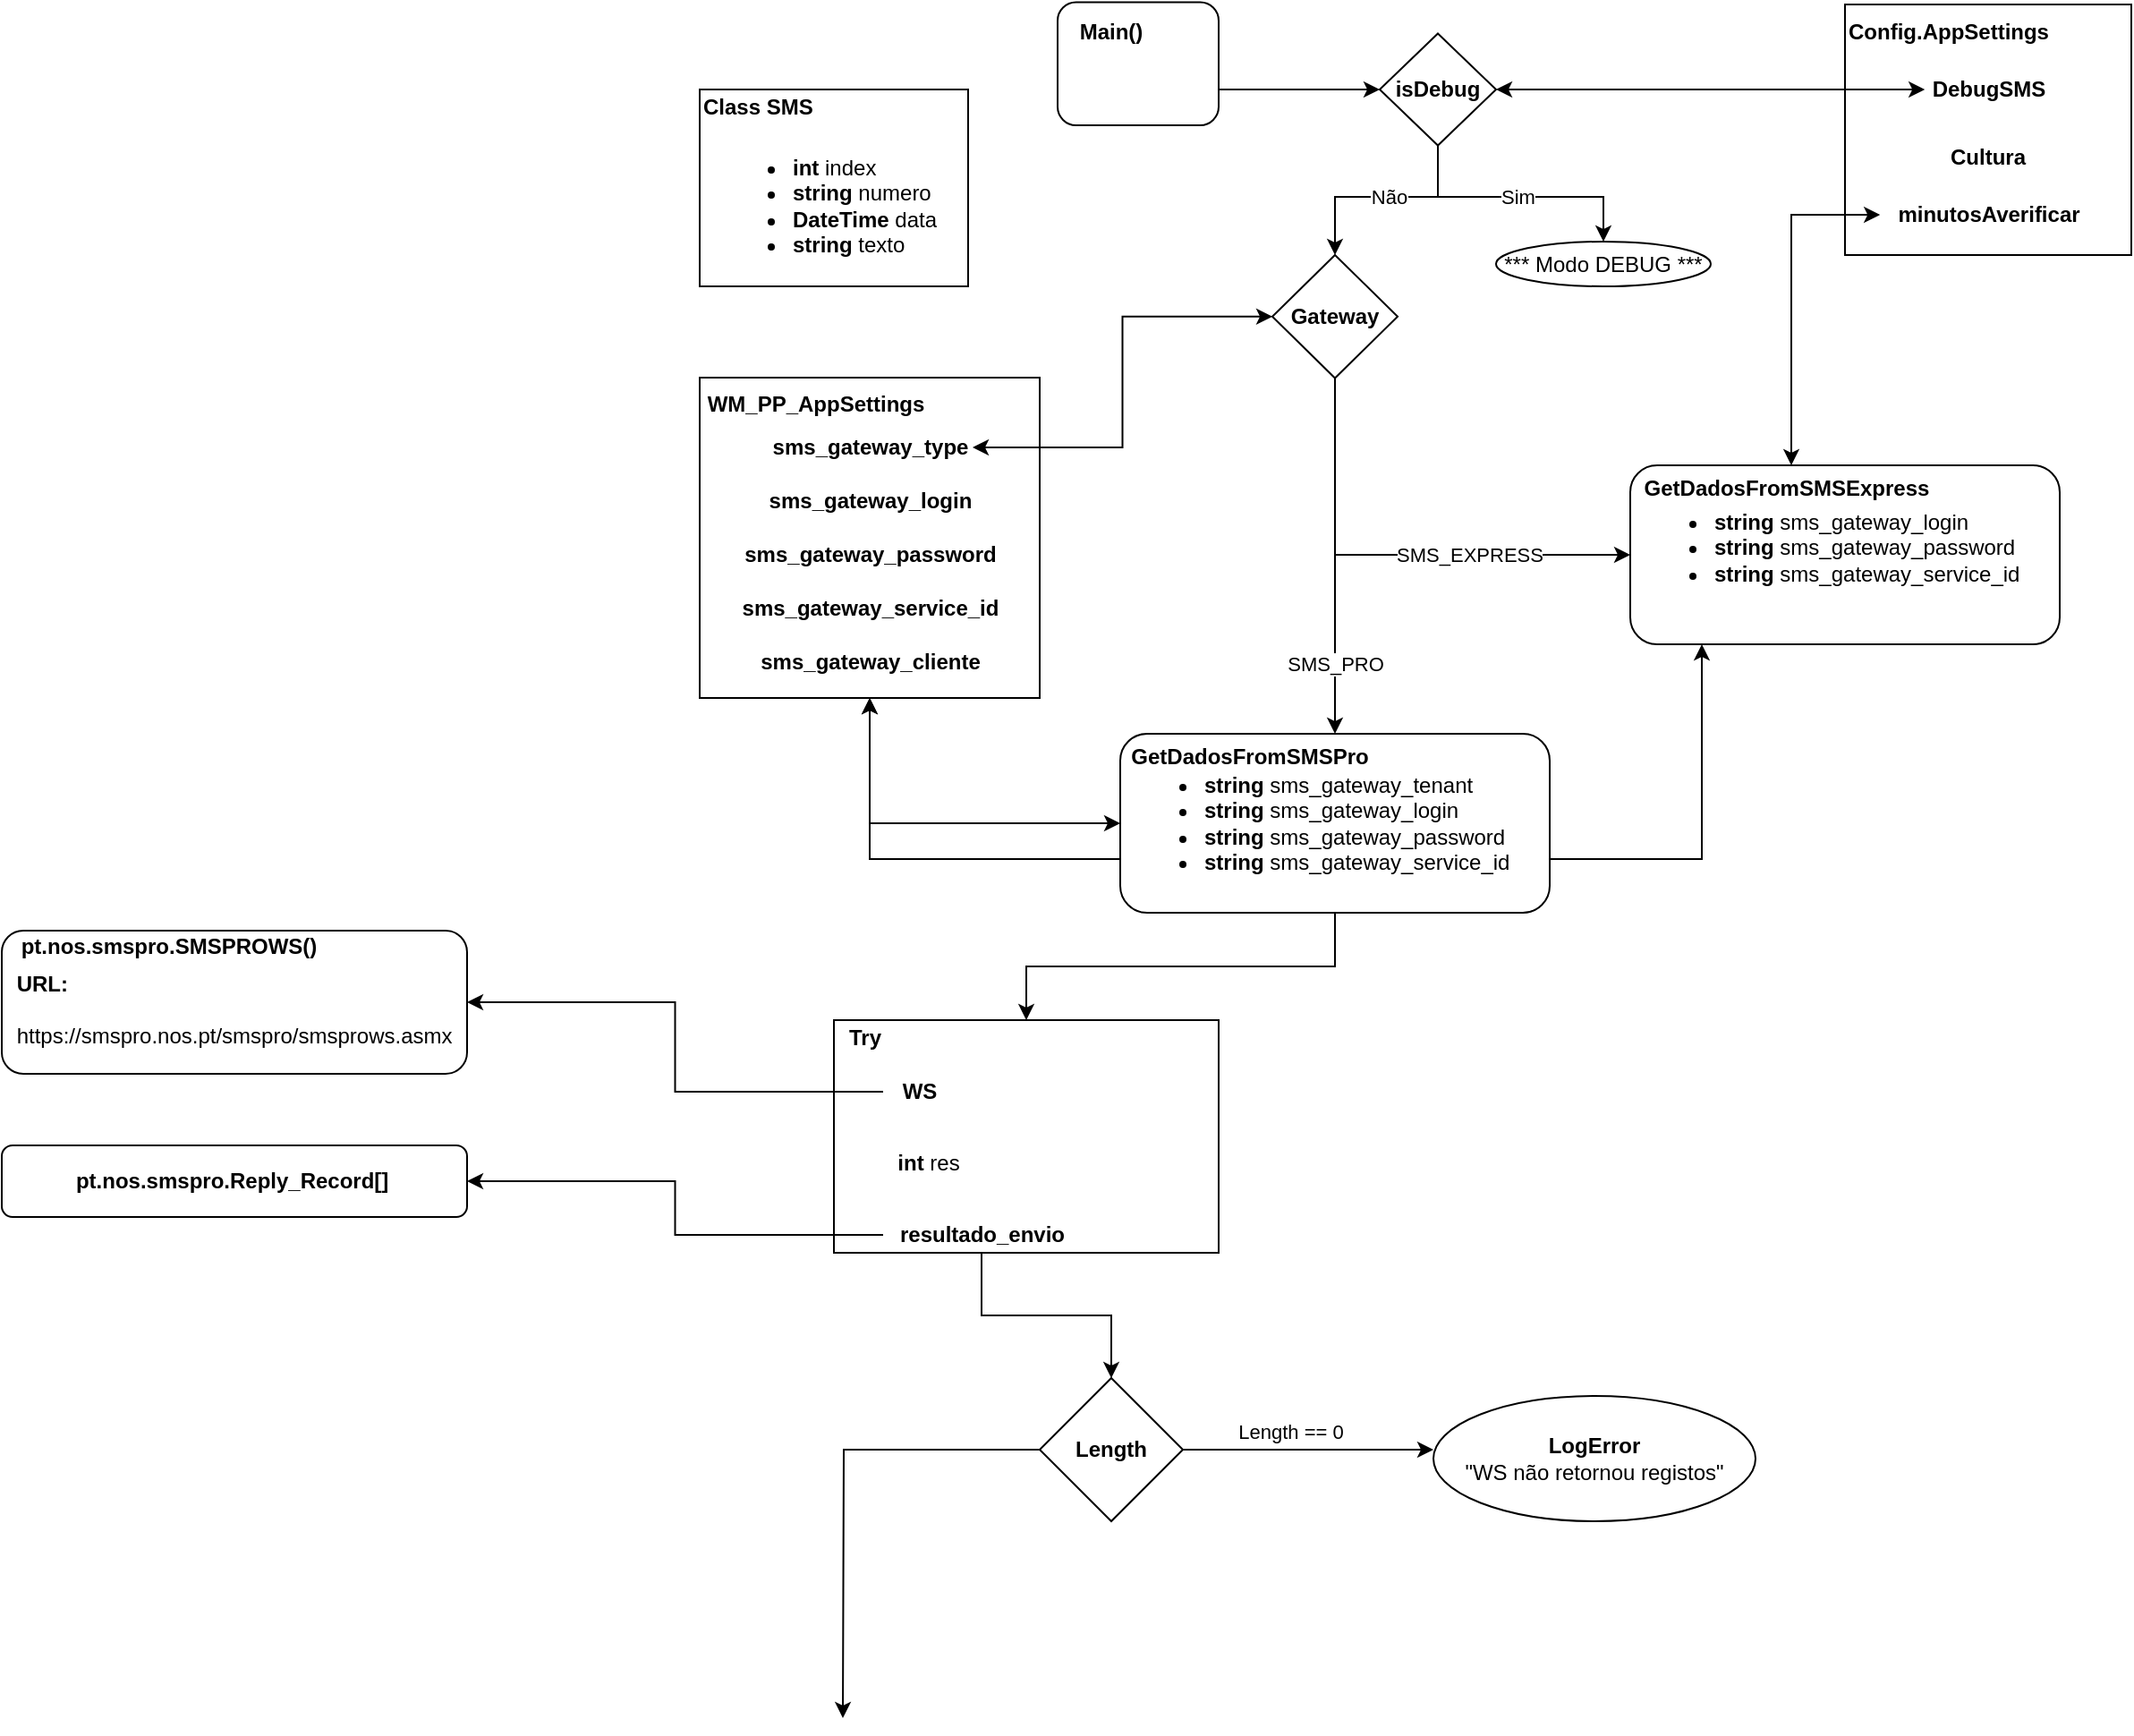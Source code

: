 <mxfile version="20.0.4" type="github">
  <diagram id="WjlNTZho9K9yqoVGfzix" name="Page-1">
    <mxGraphModel dx="2877" dy="1162" grid="1" gridSize="10" guides="1" tooltips="1" connect="1" arrows="1" fold="1" page="0" pageScale="1" pageWidth="850" pageHeight="1100" background="none" math="0" shadow="0">
      <root>
        <mxCell id="0" />
        <mxCell id="1" parent="0" />
        <mxCell id="52e9ZkvR3uRLUpQS5kAT-73" style="edgeStyle=orthogonalEdgeStyle;rounded=0;orthogonalLoop=1;jettySize=auto;html=1;startArrow=classic;startFill=1;entryX=0.5;entryY=1;entryDx=0;entryDy=0;" parent="1" source="52e9ZkvR3uRLUpQS5kAT-9" target="52e9ZkvR3uRLUpQS5kAT-48" edge="1">
          <mxGeometry relative="1" as="geometry">
            <mxPoint x="130" y="420" as="targetPoint" />
            <Array as="points">
              <mxPoint x="600" y="510" />
              <mxPoint x="135" y="510" />
            </Array>
          </mxGeometry>
        </mxCell>
        <mxCell id="52e9ZkvR3uRLUpQS5kAT-6" value="" style="group" parent="1" vertex="1" connectable="0">
          <mxGeometry x="40" y="80" width="150" height="110" as="geometry" />
        </mxCell>
        <mxCell id="52e9ZkvR3uRLUpQS5kAT-1" value="" style="rounded=0;whiteSpace=wrap;html=1;" parent="52e9ZkvR3uRLUpQS5kAT-6" vertex="1">
          <mxGeometry width="150" height="110" as="geometry" />
        </mxCell>
        <mxCell id="52e9ZkvR3uRLUpQS5kAT-3" value="&lt;b&gt;Class SMS&lt;/b&gt;" style="text;html=1;strokeColor=none;fillColor=none;align=left;verticalAlign=middle;whiteSpace=wrap;rounded=0;" parent="52e9ZkvR3uRLUpQS5kAT-6" vertex="1">
          <mxGeometry width="90" height="20" as="geometry" />
        </mxCell>
        <mxCell id="52e9ZkvR3uRLUpQS5kAT-5" value="&lt;ul&gt;&lt;li&gt;&lt;b&gt;int &lt;/b&gt;index&lt;/li&gt;&lt;li&gt;&lt;b&gt;string &lt;/b&gt;numero&lt;/li&gt;&lt;li&gt;&lt;b&gt;DateTime&lt;/b&gt; data&lt;/li&gt;&lt;li&gt;&lt;b&gt;string&lt;/b&gt; texto&lt;/li&gt;&lt;/ul&gt;" style="text;html=1;strokeColor=none;fillColor=none;align=left;verticalAlign=middle;whiteSpace=wrap;rounded=0;" parent="52e9ZkvR3uRLUpQS5kAT-6" vertex="1">
          <mxGeometry x="10" y="30" width="130" height="70" as="geometry" />
        </mxCell>
        <mxCell id="52e9ZkvR3uRLUpQS5kAT-11" value="" style="group" parent="1" vertex="1" connectable="0">
          <mxGeometry x="560" y="290" width="240" height="100" as="geometry" />
        </mxCell>
        <mxCell id="52e9ZkvR3uRLUpQS5kAT-20" value="" style="group" parent="52e9ZkvR3uRLUpQS5kAT-11" vertex="1" connectable="0">
          <mxGeometry width="240" height="100" as="geometry" />
        </mxCell>
        <mxCell id="52e9ZkvR3uRLUpQS5kAT-9" value="" style="rounded=1;whiteSpace=wrap;html=1;" parent="52e9ZkvR3uRLUpQS5kAT-20" vertex="1">
          <mxGeometry width="240" height="100" as="geometry" />
        </mxCell>
        <mxCell id="52e9ZkvR3uRLUpQS5kAT-10" value="&lt;b&gt;GetDadosFromSMSExpress&lt;/b&gt;" style="text;html=1;strokeColor=none;fillColor=none;align=center;verticalAlign=middle;whiteSpace=wrap;rounded=0;" parent="52e9ZkvR3uRLUpQS5kAT-20" vertex="1">
          <mxGeometry x="5" width="165" height="25" as="geometry" />
        </mxCell>
        <mxCell id="52e9ZkvR3uRLUpQS5kAT-15" value="&lt;ul&gt;&lt;li&gt;&lt;b&gt;string&lt;/b&gt;&amp;nbsp;sms_gateway_login&lt;/li&gt;&lt;li&gt;&lt;b&gt;string&lt;/b&gt;&amp;nbsp;sms_gateway_password&lt;/li&gt;&lt;li&gt;&lt;b&gt;string &lt;/b&gt;sms_gateway_service_id&lt;/li&gt;&lt;/ul&gt;" style="text;html=1;strokeColor=none;fillColor=none;align=left;verticalAlign=middle;whiteSpace=wrap;rounded=0;" parent="52e9ZkvR3uRLUpQS5kAT-20" vertex="1">
          <mxGeometry x="5" y="25" width="230" height="41.667" as="geometry" />
        </mxCell>
        <mxCell id="52e9ZkvR3uRLUpQS5kAT-12" value="" style="group" parent="1" vertex="1" connectable="0">
          <mxGeometry x="275" y="440" width="240" height="100" as="geometry" />
        </mxCell>
        <mxCell id="52e9ZkvR3uRLUpQS5kAT-19" value="" style="group" parent="52e9ZkvR3uRLUpQS5kAT-12" vertex="1" connectable="0">
          <mxGeometry width="240" height="100" as="geometry" />
        </mxCell>
        <mxCell id="52e9ZkvR3uRLUpQS5kAT-13" value="" style="rounded=1;whiteSpace=wrap;html=1;" parent="52e9ZkvR3uRLUpQS5kAT-19" vertex="1">
          <mxGeometry width="240" height="100" as="geometry" />
        </mxCell>
        <mxCell id="52e9ZkvR3uRLUpQS5kAT-14" value="&lt;b&gt;GetDadosFromSMSPro&lt;/b&gt;" style="text;html=1;strokeColor=none;fillColor=none;align=center;verticalAlign=middle;whiteSpace=wrap;rounded=0;" parent="52e9ZkvR3uRLUpQS5kAT-19" vertex="1">
          <mxGeometry x="5" width="135" height="25" as="geometry" />
        </mxCell>
        <mxCell id="52e9ZkvR3uRLUpQS5kAT-16" value="&lt;ul&gt;&lt;li&gt;&lt;b&gt;string&lt;/b&gt; sms_gateway_tenant&lt;/li&gt;&lt;li&gt;&lt;b&gt;string&lt;/b&gt;&amp;nbsp;sms_gateway_login&lt;/li&gt;&lt;li&gt;&lt;b&gt;string&lt;/b&gt;&amp;nbsp;sms_gateway_password&lt;/li&gt;&lt;li&gt;&lt;b&gt;string &lt;/b&gt;sms_gateway_service_id&lt;/li&gt;&lt;/ul&gt;" style="text;html=1;strokeColor=none;fillColor=none;align=left;verticalAlign=middle;whiteSpace=wrap;rounded=0;" parent="52e9ZkvR3uRLUpQS5kAT-19" vertex="1">
          <mxGeometry x="5" y="25" width="230" height="50" as="geometry" />
        </mxCell>
        <mxCell id="52e9ZkvR3uRLUpQS5kAT-39" style="edgeStyle=orthogonalEdgeStyle;rounded=0;orthogonalLoop=1;jettySize=auto;html=1;entryX=0;entryY=0.5;entryDx=0;entryDy=0;startArrow=none;startFill=0;" parent="1" source="52e9ZkvR3uRLUpQS5kAT-21" target="52e9ZkvR3uRLUpQS5kAT-33" edge="1">
          <mxGeometry relative="1" as="geometry">
            <Array as="points">
              <mxPoint x="360" y="80" />
              <mxPoint x="360" y="80" />
            </Array>
          </mxGeometry>
        </mxCell>
        <mxCell id="52e9ZkvR3uRLUpQS5kAT-21" value="" style="rounded=1;whiteSpace=wrap;html=1;" parent="1" vertex="1">
          <mxGeometry x="240" y="31.25" width="90" height="68.75" as="geometry" />
        </mxCell>
        <mxCell id="52e9ZkvR3uRLUpQS5kAT-22" value="&lt;b&gt;Main()&lt;/b&gt;" style="text;html=1;strokeColor=none;fillColor=none;align=center;verticalAlign=middle;whiteSpace=wrap;rounded=0;" parent="1" vertex="1">
          <mxGeometry x="240" y="32.5" width="60" height="30" as="geometry" />
        </mxCell>
        <mxCell id="52e9ZkvR3uRLUpQS5kAT-29" value="" style="group" parent="1" vertex="1" connectable="0">
          <mxGeometry x="680" y="32.5" width="160" height="140" as="geometry" />
        </mxCell>
        <mxCell id="52e9ZkvR3uRLUpQS5kAT-24" value="" style="rounded=0;whiteSpace=wrap;html=1;" parent="52e9ZkvR3uRLUpQS5kAT-29" vertex="1">
          <mxGeometry width="160" height="140" as="geometry" />
        </mxCell>
        <mxCell id="52e9ZkvR3uRLUpQS5kAT-25" value="&lt;b&gt;Config.AppSettings&lt;/b&gt;" style="text;html=1;strokeColor=none;fillColor=none;align=left;verticalAlign=middle;whiteSpace=wrap;rounded=0;" parent="52e9ZkvR3uRLUpQS5kAT-29" vertex="1">
          <mxGeometry width="160" height="30" as="geometry" />
        </mxCell>
        <mxCell id="52e9ZkvR3uRLUpQS5kAT-26" value="&lt;b style=&quot;background-color: initial;&quot;&gt;DebugSMS&lt;/b&gt;" style="text;html=1;strokeColor=none;fillColor=none;align=center;verticalAlign=middle;whiteSpace=wrap;rounded=0;" parent="52e9ZkvR3uRLUpQS5kAT-29" vertex="1">
          <mxGeometry x="44.6" y="37.5" width="70.8" height="20" as="geometry" />
        </mxCell>
        <mxCell id="52e9ZkvR3uRLUpQS5kAT-27" value="&lt;div style=&quot;&quot;&gt;&lt;b style=&quot;background-color: initial;&quot;&gt;Cultura&lt;/b&gt;&lt;/div&gt;" style="text;html=1;strokeColor=none;fillColor=none;align=center;verticalAlign=middle;whiteSpace=wrap;rounded=0;" parent="52e9ZkvR3uRLUpQS5kAT-29" vertex="1">
          <mxGeometry x="50" y="77.5" width="60" height="15" as="geometry" />
        </mxCell>
        <mxCell id="52e9ZkvR3uRLUpQS5kAT-28" value="&lt;div style=&quot;&quot;&gt;&lt;b style=&quot;background-color: initial;&quot;&gt;minutosAverificar&lt;/b&gt;&lt;/div&gt;" style="text;html=1;strokeColor=none;fillColor=none;align=center;verticalAlign=middle;whiteSpace=wrap;rounded=0;" parent="52e9ZkvR3uRLUpQS5kAT-29" vertex="1">
          <mxGeometry x="19.6" y="107.5" width="120.8" height="20" as="geometry" />
        </mxCell>
        <mxCell id="52e9ZkvR3uRLUpQS5kAT-31" style="edgeStyle=orthogonalEdgeStyle;rounded=0;orthogonalLoop=1;jettySize=auto;html=1;entryX=0;entryY=0.5;entryDx=0;entryDy=0;exitX=1;exitY=0.5;exitDx=0;exitDy=0;startArrow=classic;startFill=1;" parent="1" source="52e9ZkvR3uRLUpQS5kAT-33" target="52e9ZkvR3uRLUpQS5kAT-26" edge="1">
          <mxGeometry relative="1" as="geometry">
            <mxPoint x="450" y="90" as="sourcePoint" />
            <mxPoint x="550" y="110" as="targetPoint" />
          </mxGeometry>
        </mxCell>
        <mxCell id="52e9ZkvR3uRLUpQS5kAT-42" value="" style="edgeStyle=orthogonalEdgeStyle;rounded=0;orthogonalLoop=1;jettySize=auto;html=1;startArrow=none;startFill=0;" parent="1" source="52e9ZkvR3uRLUpQS5kAT-33" target="52e9ZkvR3uRLUpQS5kAT-34" edge="1">
          <mxGeometry relative="1" as="geometry">
            <Array as="points">
              <mxPoint x="453" y="140" />
              <mxPoint x="545" y="140" />
            </Array>
          </mxGeometry>
        </mxCell>
        <mxCell id="52e9ZkvR3uRLUpQS5kAT-44" value="Sim" style="edgeLabel;html=1;align=center;verticalAlign=middle;resizable=0;points=[];" parent="52e9ZkvR3uRLUpQS5kAT-42" vertex="1" connectable="0">
          <mxGeometry x="-0.177" relative="1" as="geometry">
            <mxPoint x="13" as="offset" />
          </mxGeometry>
        </mxCell>
        <mxCell id="52e9ZkvR3uRLUpQS5kAT-46" style="edgeStyle=orthogonalEdgeStyle;rounded=0;orthogonalLoop=1;jettySize=auto;html=1;entryX=0.5;entryY=0;entryDx=0;entryDy=0;startArrow=none;startFill=0;" parent="1" source="52e9ZkvR3uRLUpQS5kAT-33" target="52e9ZkvR3uRLUpQS5kAT-40" edge="1">
          <mxGeometry relative="1" as="geometry">
            <Array as="points">
              <mxPoint x="453" y="140" />
              <mxPoint x="395" y="140" />
            </Array>
          </mxGeometry>
        </mxCell>
        <mxCell id="52e9ZkvR3uRLUpQS5kAT-47" value="Não" style="edgeLabel;html=1;align=center;verticalAlign=middle;resizable=0;points=[];" parent="52e9ZkvR3uRLUpQS5kAT-46" vertex="1" connectable="0">
          <mxGeometry x="0.099" relative="1" as="geometry">
            <mxPoint x="9" as="offset" />
          </mxGeometry>
        </mxCell>
        <mxCell id="52e9ZkvR3uRLUpQS5kAT-33" value="&lt;b&gt;isDebug&lt;/b&gt;" style="rhombus;whiteSpace=wrap;html=1;" parent="1" vertex="1">
          <mxGeometry x="420" y="48.75" width="65" height="62.5" as="geometry" />
        </mxCell>
        <mxCell id="52e9ZkvR3uRLUpQS5kAT-34" value="*** Modo DEBUG ***" style="ellipse;whiteSpace=wrap;html=1;" parent="1" vertex="1">
          <mxGeometry x="485" y="165" width="120" height="25" as="geometry" />
        </mxCell>
        <mxCell id="52e9ZkvR3uRLUpQS5kAT-65" style="edgeStyle=orthogonalEdgeStyle;rounded=0;orthogonalLoop=1;jettySize=auto;html=1;entryX=0;entryY=0.5;entryDx=0;entryDy=0;startArrow=none;startFill=0;" parent="1" source="52e9ZkvR3uRLUpQS5kAT-40" target="52e9ZkvR3uRLUpQS5kAT-9" edge="1">
          <mxGeometry relative="1" as="geometry">
            <Array as="points">
              <mxPoint x="395" y="340" />
            </Array>
          </mxGeometry>
        </mxCell>
        <mxCell id="52e9ZkvR3uRLUpQS5kAT-67" value="SMS_EXPRESS" style="edgeLabel;html=1;align=center;verticalAlign=middle;resizable=0;points=[];" parent="52e9ZkvR3uRLUpQS5kAT-65" vertex="1" connectable="0">
          <mxGeometry x="0.249" y="-1" relative="1" as="geometry">
            <mxPoint x="9" y="-1" as="offset" />
          </mxGeometry>
        </mxCell>
        <mxCell id="52e9ZkvR3uRLUpQS5kAT-66" style="edgeStyle=orthogonalEdgeStyle;rounded=0;orthogonalLoop=1;jettySize=auto;html=1;startArrow=none;startFill=0;" parent="1" source="52e9ZkvR3uRLUpQS5kAT-40" target="52e9ZkvR3uRLUpQS5kAT-13" edge="1">
          <mxGeometry relative="1" as="geometry" />
        </mxCell>
        <mxCell id="52e9ZkvR3uRLUpQS5kAT-68" value="SMS_PRO" style="edgeLabel;html=1;align=center;verticalAlign=middle;resizable=0;points=[];" parent="52e9ZkvR3uRLUpQS5kAT-66" vertex="1" connectable="0">
          <mxGeometry x="0.411" y="2" relative="1" as="geometry">
            <mxPoint x="-2" y="19" as="offset" />
          </mxGeometry>
        </mxCell>
        <mxCell id="52e9ZkvR3uRLUpQS5kAT-40" value="&lt;b&gt;Gateway&lt;/b&gt;" style="rhombus;whiteSpace=wrap;html=1;" parent="1" vertex="1">
          <mxGeometry x="360" y="172.5" width="70" height="68.75" as="geometry" />
        </mxCell>
        <mxCell id="52e9ZkvR3uRLUpQS5kAT-48" value="" style="rounded=0;whiteSpace=wrap;html=1;" parent="1" vertex="1">
          <mxGeometry x="40" y="241" width="190" height="179" as="geometry" />
        </mxCell>
        <mxCell id="52e9ZkvR3uRLUpQS5kAT-49" value="&lt;b&gt;WM_PP_AppSettings&lt;/b&gt;" style="text;html=1;strokeColor=none;fillColor=none;align=center;verticalAlign=middle;whiteSpace=wrap;rounded=0;" parent="1" vertex="1">
          <mxGeometry x="40" y="241.25" width="130" height="28.75" as="geometry" />
        </mxCell>
        <mxCell id="52e9ZkvR3uRLUpQS5kAT-52" value="&lt;b&gt;sms_gateway_type&lt;/b&gt;" style="text;html=1;strokeColor=none;fillColor=none;align=center;verticalAlign=middle;whiteSpace=wrap;rounded=0;" parent="1" vertex="1">
          <mxGeometry x="77.5" y="270" width="115" height="20" as="geometry" />
        </mxCell>
        <mxCell id="52e9ZkvR3uRLUpQS5kAT-53" value="&lt;b&gt;sms_gateway_login&lt;/b&gt;" style="text;html=1;strokeColor=none;fillColor=none;align=center;verticalAlign=middle;whiteSpace=wrap;rounded=0;" parent="1" vertex="1">
          <mxGeometry x="72.5" y="300" width="125" height="20" as="geometry" />
        </mxCell>
        <mxCell id="52e9ZkvR3uRLUpQS5kAT-54" value="&lt;b&gt;sms_gateway_password&lt;/b&gt;" style="text;html=1;strokeColor=none;fillColor=none;align=center;verticalAlign=middle;whiteSpace=wrap;rounded=0;" parent="1" vertex="1">
          <mxGeometry x="72.5" y="330" width="125" height="20" as="geometry" />
        </mxCell>
        <mxCell id="52e9ZkvR3uRLUpQS5kAT-55" value="&lt;b&gt;sms_gateway_service_id&lt;/b&gt;" style="text;html=1;strokeColor=none;fillColor=none;align=center;verticalAlign=middle;whiteSpace=wrap;rounded=0;" parent="1" vertex="1">
          <mxGeometry x="72.5" y="360" width="125" height="20" as="geometry" />
        </mxCell>
        <mxCell id="52e9ZkvR3uRLUpQS5kAT-57" value="&lt;b&gt;sms_gateway_cliente&lt;/b&gt;" style="text;html=1;strokeColor=none;fillColor=none;align=center;verticalAlign=middle;whiteSpace=wrap;rounded=0;" parent="1" vertex="1">
          <mxGeometry x="72.5" y="390" width="125" height="20" as="geometry" />
        </mxCell>
        <mxCell id="52e9ZkvR3uRLUpQS5kAT-58" style="edgeStyle=orthogonalEdgeStyle;rounded=0;orthogonalLoop=1;jettySize=auto;html=1;entryX=1;entryY=0.5;entryDx=0;entryDy=0;startArrow=classic;startFill=1;" parent="1" source="52e9ZkvR3uRLUpQS5kAT-40" target="52e9ZkvR3uRLUpQS5kAT-52" edge="1">
          <mxGeometry relative="1" as="geometry" />
        </mxCell>
        <mxCell id="52e9ZkvR3uRLUpQS5kAT-76" style="edgeStyle=orthogonalEdgeStyle;orthogonalLoop=1;jettySize=auto;html=1;entryX=0.5;entryY=1;entryDx=0;entryDy=0;startArrow=classic;startFill=1;rounded=0;" parent="1" source="52e9ZkvR3uRLUpQS5kAT-13" target="52e9ZkvR3uRLUpQS5kAT-48" edge="1">
          <mxGeometry relative="1" as="geometry" />
        </mxCell>
        <mxCell id="52e9ZkvR3uRLUpQS5kAT-78" style="edgeStyle=orthogonalEdgeStyle;rounded=0;orthogonalLoop=1;jettySize=auto;html=1;entryX=0;entryY=0.5;entryDx=0;entryDy=0;startArrow=classic;startFill=1;" parent="1" source="52e9ZkvR3uRLUpQS5kAT-9" target="52e9ZkvR3uRLUpQS5kAT-28" edge="1">
          <mxGeometry relative="1" as="geometry">
            <Array as="points">
              <mxPoint x="650" y="150" />
            </Array>
          </mxGeometry>
        </mxCell>
        <mxCell id="Oorfgacp9656v3psIwdu-4" value="" style="group" parent="1" vertex="1" connectable="0">
          <mxGeometry x="-350" y="550" width="260" height="80" as="geometry" />
        </mxCell>
        <mxCell id="Oorfgacp9656v3psIwdu-5" value="&lt;b&gt;WS&lt;/b&gt;" style="text;html=1;strokeColor=none;fillColor=none;align=center;verticalAlign=middle;whiteSpace=wrap;rounded=0;" parent="Oorfgacp9656v3psIwdu-4" vertex="1">
          <mxGeometry x="209.677" width="50.323" height="17.778" as="geometry" />
        </mxCell>
        <mxCell id="Oorfgacp9656v3psIwdu-9" value="" style="group" parent="Oorfgacp9656v3psIwdu-4" vertex="1" connectable="0">
          <mxGeometry width="260" height="80" as="geometry" />
        </mxCell>
        <mxCell id="Oorfgacp9656v3psIwdu-1" value="" style="rounded=1;whiteSpace=wrap;html=1;" parent="Oorfgacp9656v3psIwdu-9" vertex="1">
          <mxGeometry width="260" height="80" as="geometry" />
        </mxCell>
        <mxCell id="Oorfgacp9656v3psIwdu-2" value="&lt;b&gt;pt.nos.smspro.SMSPROWS()&lt;/b&gt;" style="text;html=1;strokeColor=none;fillColor=none;align=center;verticalAlign=middle;whiteSpace=wrap;rounded=0;" parent="Oorfgacp9656v3psIwdu-9" vertex="1">
          <mxGeometry x="19.996" width="146.774" height="17.778" as="geometry" />
        </mxCell>
        <mxCell id="Oorfgacp9656v3psIwdu-7" value="&lt;b&gt;&amp;nbsp;URL:&lt;/b&gt;&amp;nbsp;&lt;br&gt;&lt;span style=&quot;background-color: initial;&quot;&gt;&amp;nbsp; &amp;nbsp; &amp;nbsp;https://smspro.nos.pt/smspro/smsprows.asmx&lt;/span&gt;" style="text;html=1;strokeColor=none;fillColor=none;align=left;verticalAlign=middle;whiteSpace=wrap;rounded=0;" parent="Oorfgacp9656v3psIwdu-9" vertex="1">
          <mxGeometry x="2.7" y="17.778" width="232.143" height="53.333" as="geometry" />
        </mxCell>
        <mxCell id="lR_fGcqV47wm-FvlshHr-10" value="" style="group" vertex="1" connectable="0" parent="1">
          <mxGeometry x="-350" y="670" width="260" height="40" as="geometry" />
        </mxCell>
        <mxCell id="lR_fGcqV47wm-FvlshHr-4" value="" style="rounded=1;whiteSpace=wrap;html=1;" vertex="1" parent="lR_fGcqV47wm-FvlshHr-10">
          <mxGeometry width="260.0" height="40" as="geometry" />
        </mxCell>
        <mxCell id="lR_fGcqV47wm-FvlshHr-5" value="&lt;b&gt;pt.nos.smspro.Reply_Record[]&lt;/b&gt;&amp;nbsp;" style="text;html=1;strokeColor=none;fillColor=none;align=center;verticalAlign=middle;whiteSpace=wrap;rounded=0;" vertex="1" parent="lR_fGcqV47wm-FvlshHr-10">
          <mxGeometry x="23.63" y="11.93" width="212.73" height="16.13" as="geometry" />
        </mxCell>
        <mxCell id="lR_fGcqV47wm-FvlshHr-13" value="" style="rounded=0;whiteSpace=wrap;html=1;" vertex="1" parent="1">
          <mxGeometry x="115" y="600" width="215" height="130" as="geometry" />
        </mxCell>
        <mxCell id="lR_fGcqV47wm-FvlshHr-14" value="&lt;b&gt;Try&lt;/b&gt;" style="text;html=1;strokeColor=none;fillColor=none;align=center;verticalAlign=middle;whiteSpace=wrap;rounded=0;" vertex="1" parent="1">
          <mxGeometry x="115" y="600" width="35" height="20" as="geometry" />
        </mxCell>
        <mxCell id="lR_fGcqV47wm-FvlshHr-15" style="edgeStyle=orthogonalEdgeStyle;rounded=0;orthogonalLoop=1;jettySize=auto;html=1;" edge="1" parent="1" source="52e9ZkvR3uRLUpQS5kAT-13" target="lR_fGcqV47wm-FvlshHr-13">
          <mxGeometry relative="1" as="geometry" />
        </mxCell>
        <mxCell id="lR_fGcqV47wm-FvlshHr-25" style="edgeStyle=orthogonalEdgeStyle;rounded=0;orthogonalLoop=1;jettySize=auto;html=1;entryX=0.5;entryY=0;entryDx=0;entryDy=0;" edge="1" parent="1" source="lR_fGcqV47wm-FvlshHr-6" target="lR_fGcqV47wm-FvlshHr-23">
          <mxGeometry relative="1" as="geometry" />
        </mxCell>
        <mxCell id="lR_fGcqV47wm-FvlshHr-6" value="&lt;b&gt;resultado_envio&lt;/b&gt;" style="text;html=1;strokeColor=none;fillColor=none;align=center;verticalAlign=middle;whiteSpace=wrap;rounded=0;" vertex="1" parent="1">
          <mxGeometry x="142.5" y="710" width="110" height="20" as="geometry" />
        </mxCell>
        <mxCell id="lR_fGcqV47wm-FvlshHr-11" style="edgeStyle=orthogonalEdgeStyle;rounded=0;orthogonalLoop=1;jettySize=auto;html=1;" edge="1" parent="1" source="lR_fGcqV47wm-FvlshHr-6" target="lR_fGcqV47wm-FvlshHr-4">
          <mxGeometry relative="1" as="geometry" />
        </mxCell>
        <mxCell id="lR_fGcqV47wm-FvlshHr-20" style="edgeStyle=orthogonalEdgeStyle;rounded=0;orthogonalLoop=1;jettySize=auto;html=1;entryX=1;entryY=0.5;entryDx=0;entryDy=0;" edge="1" parent="1" source="lR_fGcqV47wm-FvlshHr-18" target="Oorfgacp9656v3psIwdu-1">
          <mxGeometry relative="1" as="geometry" />
        </mxCell>
        <mxCell id="lR_fGcqV47wm-FvlshHr-18" value="&lt;b&gt;WS&lt;/b&gt;" style="text;html=1;strokeColor=none;fillColor=none;align=center;verticalAlign=middle;whiteSpace=wrap;rounded=0;" vertex="1" parent="1">
          <mxGeometry x="142.5" y="630" width="40" height="20" as="geometry" />
        </mxCell>
        <mxCell id="lR_fGcqV47wm-FvlshHr-2" value="&lt;b&gt;int &lt;/b&gt;res" style="text;html=1;strokeColor=none;fillColor=none;align=center;verticalAlign=middle;whiteSpace=wrap;rounded=0;" vertex="1" parent="1">
          <mxGeometry x="142.5" y="670" width="50" height="20" as="geometry" />
        </mxCell>
        <mxCell id="lR_fGcqV47wm-FvlshHr-28" style="edgeStyle=orthogonalEdgeStyle;rounded=0;orthogonalLoop=1;jettySize=auto;html=1;entryX=0;entryY=0.5;entryDx=0;entryDy=0;" edge="1" parent="1" source="lR_fGcqV47wm-FvlshHr-23">
          <mxGeometry relative="1" as="geometry">
            <mxPoint x="450" y="840.0" as="targetPoint" />
          </mxGeometry>
        </mxCell>
        <mxCell id="lR_fGcqV47wm-FvlshHr-34" value="Length == 0" style="edgeLabel;html=1;align=center;verticalAlign=middle;resizable=0;points=[];" vertex="1" connectable="0" parent="lR_fGcqV47wm-FvlshHr-28">
          <mxGeometry x="-0.647" relative="1" as="geometry">
            <mxPoint x="35" y="-10" as="offset" />
          </mxGeometry>
        </mxCell>
        <mxCell id="lR_fGcqV47wm-FvlshHr-35" style="edgeStyle=orthogonalEdgeStyle;rounded=0;orthogonalLoop=1;jettySize=auto;html=1;" edge="1" parent="1" source="lR_fGcqV47wm-FvlshHr-23">
          <mxGeometry relative="1" as="geometry">
            <mxPoint x="120" y="990" as="targetPoint" />
          </mxGeometry>
        </mxCell>
        <mxCell id="lR_fGcqV47wm-FvlshHr-23" value="&lt;b&gt;Length&lt;/b&gt;" style="rhombus;whiteSpace=wrap;html=1;" vertex="1" parent="1">
          <mxGeometry x="230" y="800" width="80" height="80" as="geometry" />
        </mxCell>
        <mxCell id="lR_fGcqV47wm-FvlshHr-32" value="" style="group" vertex="1" connectable="0" parent="1">
          <mxGeometry x="450" y="810" width="180" height="70" as="geometry" />
        </mxCell>
        <mxCell id="lR_fGcqV47wm-FvlshHr-30" value="" style="ellipse;whiteSpace=wrap;html=1;" vertex="1" parent="lR_fGcqV47wm-FvlshHr-32">
          <mxGeometry width="180" height="70" as="geometry" />
        </mxCell>
        <mxCell id="lR_fGcqV47wm-FvlshHr-31" value="&lt;b&gt;LogError&lt;/b&gt;&lt;br&gt;&quot;WS não retornou registos&quot;" style="text;html=1;strokeColor=none;fillColor=none;align=center;verticalAlign=middle;whiteSpace=wrap;rounded=0;" vertex="1" parent="lR_fGcqV47wm-FvlshHr-32">
          <mxGeometry x="10" y="20" width="160" height="30" as="geometry" />
        </mxCell>
      </root>
    </mxGraphModel>
  </diagram>
</mxfile>
